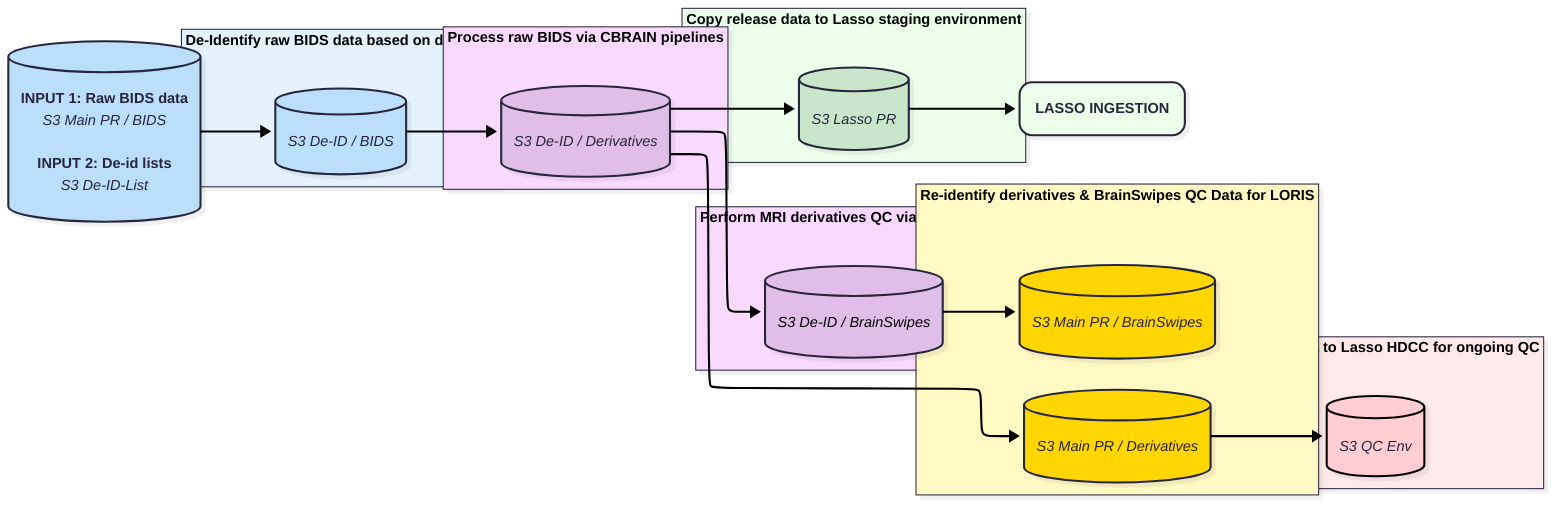 ---
config:
  layout: elk
  look: neo
  theme: redux
---
flowchart LR
 subgraph s2["<b>Process raw BIDS via CBRAIN pipelines</b>"]
        n25["<i>S3 De-ID / Derivatives</i>"]
  end
 subgraph s3["<b>Re-identify derivatives &amp; BrainSwipes QC Data for LORIS</b>"]
        n28["<i>S3 Main PR / Derivatives</i>"]
        n46["<i>S3 Main PR / BrainSwipes</i>"]
  end
 subgraph s4["<b>Perform MRI derivatives QC via BrainSwipes</b>"]
        n33["<i>S3 De-ID / BrainSwipes</i>"]
  end
 subgraph s5["<b>Copy release data to Lasso staging environment</b>"]
        n36["<i>S3 Lasso PR</i>"]
  end
 subgraph s7["<br>"]
        n40["<b>LASSO INGESTION</b>"]
  end
 subgraph s8["<b>Copy re-ID data to Lasso HDCC for ongoing QC</b>"]
        n48["<i>S3 QC Env</i>"]
  end
 subgraph s9["<b>De-Identify raw BIDS data based on de-ID list</b>"]
        n50["<i>S3 De-ID / BIDS</i>"]
  end
    n25 --> n28 & n36 & n33
    n28 --> n48
    n36 --> n40
    n33 --> n46
    n50 --> n25
    n51@{ label: "<b>INPUT 1: Raw BIDS data</b><br><i>S3 Main PR / BIDS<br></i><br><b><span style=\"--tw-scale-x:\">INPUT 2: De-id lists</span><br style=\"--tw-scale-x:\"></b><i style=\"--tw-scale-x:\">S3 De-ID-List</i>" } --> n50
    n25@{ shape: db}
    n28@{ shape: db}
    n46@{ shape: db}
    n33@{ shape: db}
    n36@{ shape: db}
    n40@{ shape: rounded}
    n48@{ shape: db}
    n50@{ shape: db}
    n51@{ shape: db}
    style n25 fill:#E1BEE7
    style n28 fill:#FFD600
    style n46 fill:#FFD600
    style n33 fill:#E1BEE7,color:#000000
    style n36 fill:#C8E6C9
    style n40 fill:#EBFFEB
    style n48 fill:#FFCDD2,stroke:#000000
    style n50 fill:#BBDEFB
    style n51 fill:#BBDEFB
    style s4 fill:#FAD9FF
    style s5 fill:#EBFFEB
    style s2 fill:#FAD9FF
    style s3 fill:#FFF9C4
    style s7 stroke:none,fill:transparent
    style s8 fill:#ffe9eb
    style s9 fill:#E3F2FD